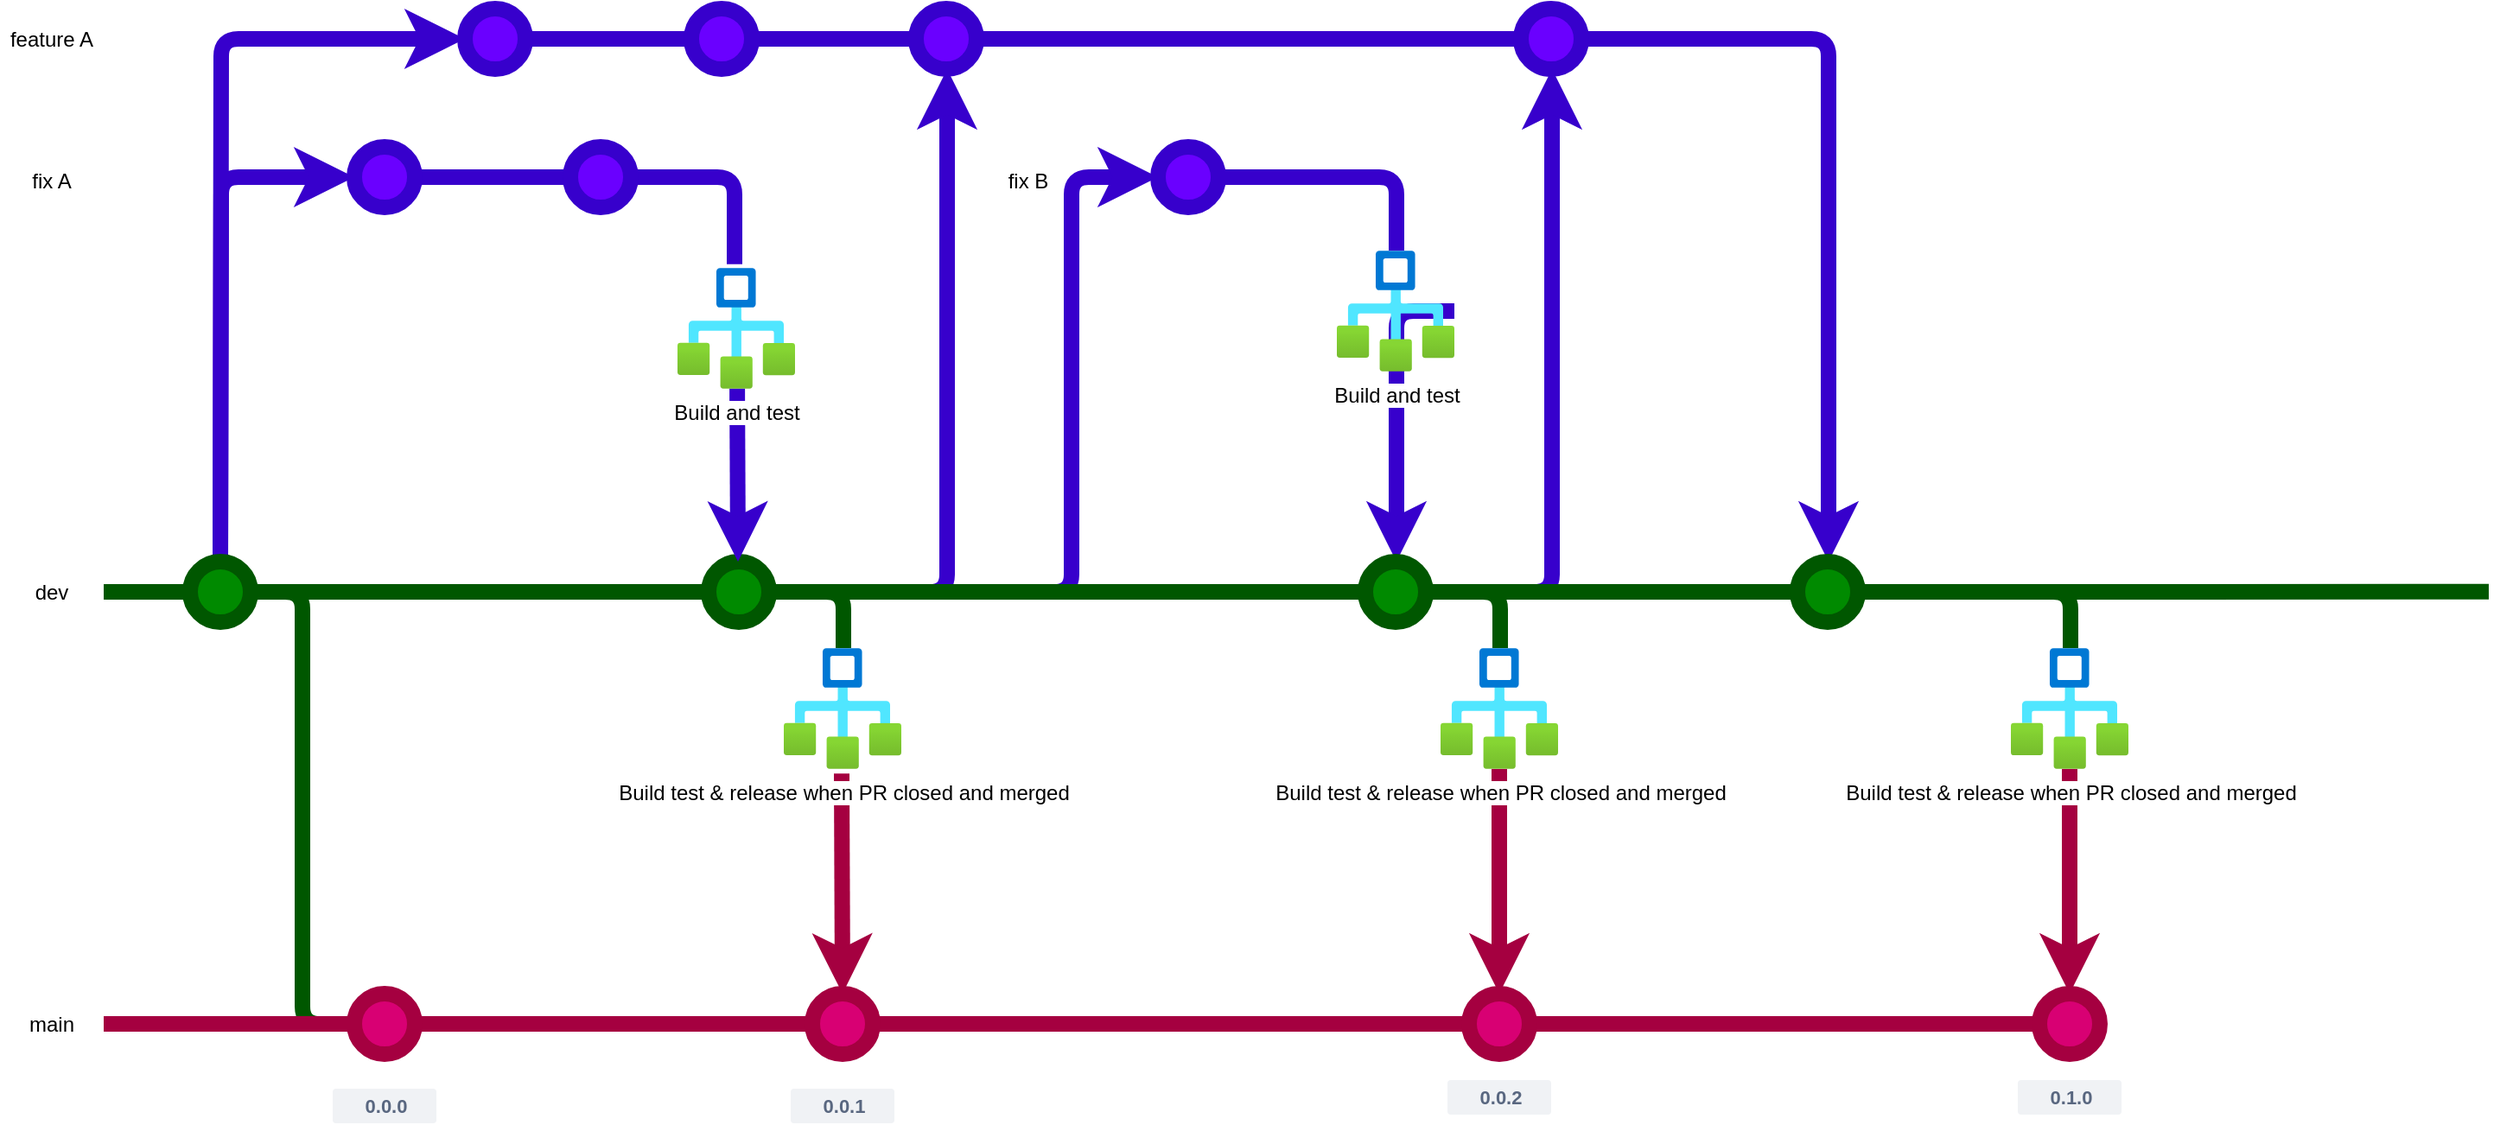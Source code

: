 <mxfile>
    <diagram id="rz2o2xeyBaLNGLrqgSCY" name="Page-1">
        <mxGraphModel dx="1770" dy="1147" grid="1" gridSize="10" guides="1" tooltips="1" connect="1" arrows="1" fold="1" page="1" pageScale="1" pageWidth="827" pageHeight="1169" math="0" shadow="0">
            <root>
                <mxCell id="0"/>
                <mxCell id="1" parent="0"/>
                <mxCell id="42" style="edgeStyle=elbowEdgeStyle;html=1;exitX=1;exitY=0.5;exitDx=0;exitDy=0;entryX=0;entryY=0.5;entryDx=0;entryDy=0;strokeWidth=9;endArrow=none;endFill=0;fillColor=#d80073;strokeColor=#A50040;" edge="1" parent="1" source="5" target="41">
                    <mxGeometry relative="1" as="geometry"/>
                </mxCell>
                <mxCell id="5" value="" style="ellipse;whiteSpace=wrap;html=1;aspect=fixed;fillColor=#d80073;fontColor=#ffffff;strokeColor=#A50040;strokeWidth=9;" vertex="1" parent="1">
                    <mxGeometry x="315" y="650" width="35" height="35" as="geometry"/>
                </mxCell>
                <mxCell id="6" value="main" style="text;html=1;strokeColor=none;fillColor=none;align=center;verticalAlign=middle;whiteSpace=wrap;rounded=0;strokeWidth=9;" vertex="1" parent="1">
                    <mxGeometry x="110" y="652.5" width="60" height="30" as="geometry"/>
                </mxCell>
                <mxCell id="12" value="0.0.0" style="dashed=0;html=1;fillColor=#F0F2F5;strokeColor=none;align=center;rounded=1;arcSize=10;fontColor=#596780;fontStyle=1;fontSize=11;shadow=0;strokeWidth=9;" vertex="1" parent="1">
                    <mxGeometry x="302.5" y="705" width="60" height="20" as="geometry"/>
                </mxCell>
                <mxCell id="17" value="feature A" style="text;html=1;strokeColor=none;fillColor=none;align=center;verticalAlign=middle;whiteSpace=wrap;rounded=0;strokeWidth=9;" vertex="1" parent="1">
                    <mxGeometry x="110" y="82.5" width="60" height="30" as="geometry"/>
                </mxCell>
                <mxCell id="20" value="fix A" style="text;html=1;strokeColor=none;fillColor=none;align=center;verticalAlign=middle;whiteSpace=wrap;rounded=0;strokeWidth=9;" vertex="1" parent="1">
                    <mxGeometry x="110" y="165" width="60" height="30" as="geometry"/>
                </mxCell>
                <mxCell id="27" style="edgeStyle=elbowEdgeStyle;html=1;exitX=0.5;exitY=0;exitDx=0;exitDy=0;entryX=0;entryY=0.5;entryDx=0;entryDy=0;strokeWidth=9;endArrow=classic;endFill=1;fillColor=#6a00ff;strokeColor=#3700CC;" edge="1" parent="1" source="22" target="19">
                    <mxGeometry relative="1" as="geometry">
                        <mxPoint x="245.1" y="156.86" as="targetPoint"/>
                        <Array as="points">
                            <mxPoint x="238" y="180"/>
                        </Array>
                    </mxGeometry>
                </mxCell>
                <mxCell id="28" style="edgeStyle=elbowEdgeStyle;html=1;exitX=0.5;exitY=0;exitDx=0;exitDy=0;entryX=0;entryY=0.5;entryDx=0;entryDy=0;strokeWidth=9;endArrow=classic;endFill=1;fillColor=#6a00ff;strokeColor=#3700CC;" edge="1" parent="1" source="22" target="16">
                    <mxGeometry relative="1" as="geometry">
                        <Array as="points">
                            <mxPoint x="238" y="160"/>
                        </Array>
                    </mxGeometry>
                </mxCell>
                <mxCell id="36" style="edgeStyle=elbowEdgeStyle;html=1;exitX=1;exitY=0.5;exitDx=0;exitDy=0;entryX=0;entryY=0.5;entryDx=0;entryDy=0;strokeWidth=9;endArrow=none;endFill=0;fillColor=#008a00;strokeColor=#005700;" edge="1" parent="1" source="22" target="35">
                    <mxGeometry relative="1" as="geometry"/>
                </mxCell>
                <mxCell id="22" value="" style="ellipse;whiteSpace=wrap;html=1;aspect=fixed;fillColor=#008a00;fontColor=#ffffff;strokeColor=#005700;strokeWidth=9;" vertex="1" parent="1">
                    <mxGeometry x="220" y="400" width="35" height="35" as="geometry"/>
                </mxCell>
                <mxCell id="23" value="dev" style="text;html=1;strokeColor=none;fillColor=none;align=center;verticalAlign=middle;whiteSpace=wrap;rounded=0;strokeWidth=9;" vertex="1" parent="1">
                    <mxGeometry x="110" y="402.5" width="60" height="30" as="geometry"/>
                </mxCell>
                <mxCell id="24" value="" style="endArrow=none;html=1;edgeStyle=elbowEdgeStyle;entryX=0;entryY=0.5;entryDx=0;entryDy=0;endFill=0;strokeWidth=9;fillColor=#008a00;strokeColor=#005700;" edge="1" parent="1" source="22" target="5">
                    <mxGeometry width="50" height="50" relative="1" as="geometry">
                        <mxPoint x="370" y="530" as="sourcePoint"/>
                        <mxPoint x="420" y="480" as="targetPoint"/>
                    </mxGeometry>
                </mxCell>
                <mxCell id="25" value="" style="endArrow=none;html=1;edgeStyle=elbowEdgeStyle;entryX=0;entryY=0.5;entryDx=0;entryDy=0;endFill=0;strokeWidth=9;exitX=1;exitY=0.5;exitDx=0;exitDy=0;fillColor=#d80073;strokeColor=#A50040;" edge="1" parent="1" source="6" target="5">
                    <mxGeometry width="50" height="50" relative="1" as="geometry">
                        <mxPoint x="265" y="547.5" as="sourcePoint"/>
                        <mxPoint x="325.0" y="677.5" as="targetPoint"/>
                    </mxGeometry>
                </mxCell>
                <mxCell id="26" value="" style="endArrow=none;html=1;edgeStyle=elbowEdgeStyle;endFill=0;strokeWidth=9;exitX=1;exitY=0.5;exitDx=0;exitDy=0;entryX=0;entryY=0.5;entryDx=0;entryDy=0;fillColor=#008a00;strokeColor=#005700;" edge="1" parent="1" source="23" target="22">
                    <mxGeometry width="50" height="50" relative="1" as="geometry">
                        <mxPoint x="135" y="480" as="sourcePoint"/>
                        <mxPoint x="200" y="418" as="targetPoint"/>
                    </mxGeometry>
                </mxCell>
                <mxCell id="31" style="edgeStyle=elbowEdgeStyle;html=1;exitX=1;exitY=0.5;exitDx=0;exitDy=0;entryX=0;entryY=0.5;entryDx=0;entryDy=0;strokeWidth=9;endArrow=none;endFill=0;fillColor=#6a00ff;strokeColor=#3700CC;" edge="1" parent="1" source="19" target="29">
                    <mxGeometry relative="1" as="geometry"/>
                </mxCell>
                <mxCell id="19" value="" style="ellipse;whiteSpace=wrap;html=1;aspect=fixed;fillColor=#6a00ff;fontColor=#ffffff;strokeColor=#3700CC;strokeWidth=9;" vertex="1" parent="1">
                    <mxGeometry x="315" y="160" width="35" height="35" as="geometry"/>
                </mxCell>
                <mxCell id="34" style="edgeStyle=elbowEdgeStyle;html=1;exitX=1;exitY=0.5;exitDx=0;exitDy=0;entryX=0;entryY=0.5;entryDx=0;entryDy=0;strokeWidth=9;endArrow=none;endFill=0;fillColor=#6a00ff;strokeColor=#3700CC;" edge="1" parent="1" source="16" target="33">
                    <mxGeometry relative="1" as="geometry"/>
                </mxCell>
                <mxCell id="16" value="" style="ellipse;whiteSpace=wrap;html=1;aspect=fixed;fillColor=#6a00ff;fontColor=#ffffff;strokeColor=#3700CC;strokeWidth=9;" vertex="1" parent="1">
                    <mxGeometry x="379" y="80" width="35" height="35" as="geometry"/>
                </mxCell>
                <mxCell id="39" style="edgeStyle=elbowEdgeStyle;html=1;exitX=1;exitY=0.5;exitDx=0;exitDy=0;entryX=0.492;entryY=-0.031;entryDx=0;entryDy=0;entryPerimeter=0;strokeWidth=9;endArrow=none;endFill=0;fillColor=#6a00ff;strokeColor=#3700CC;" edge="1" parent="1" source="29" target="38">
                    <mxGeometry relative="1" as="geometry">
                        <Array as="points">
                            <mxPoint x="535" y="190"/>
                            <mxPoint x="520" y="180"/>
                        </Array>
                    </mxGeometry>
                </mxCell>
                <mxCell id="29" value="" style="ellipse;whiteSpace=wrap;html=1;aspect=fixed;fillColor=#6a00ff;fontColor=#ffffff;strokeColor=#3700CC;strokeWidth=9;" vertex="1" parent="1">
                    <mxGeometry x="440" y="160" width="35" height="35" as="geometry"/>
                </mxCell>
                <mxCell id="48" style="edgeStyle=elbowEdgeStyle;html=1;exitX=1;exitY=0.5;exitDx=0;exitDy=0;entryX=0;entryY=0.5;entryDx=0;entryDy=0;strokeWidth=9;endArrow=none;endFill=0;fillColor=#6a00ff;strokeColor=#3700CC;" edge="1" parent="1" source="33" target="47">
                    <mxGeometry relative="1" as="geometry"/>
                </mxCell>
                <mxCell id="33" value="" style="ellipse;whiteSpace=wrap;html=1;aspect=fixed;fillColor=#6a00ff;fontColor=#ffffff;strokeColor=#3700CC;strokeWidth=9;" vertex="1" parent="1">
                    <mxGeometry x="510" y="80" width="35" height="35" as="geometry"/>
                </mxCell>
                <mxCell id="49" style="edgeStyle=elbowEdgeStyle;html=1;exitX=1;exitY=0.5;exitDx=0;exitDy=0;entryX=0.5;entryY=1;entryDx=0;entryDy=0;strokeWidth=9;endArrow=classic;endFill=1;fillColor=#6a00ff;strokeColor=#3700CC;" edge="1" parent="1" source="35" target="47">
                    <mxGeometry relative="1" as="geometry">
                        <Array as="points">
                            <mxPoint x="658" y="260"/>
                        </Array>
                    </mxGeometry>
                </mxCell>
                <mxCell id="54" style="edgeStyle=elbowEdgeStyle;html=1;exitX=1;exitY=0.5;exitDx=0;exitDy=0;entryX=0;entryY=0.5;entryDx=0;entryDy=0;strokeWidth=9;endArrow=classic;endFill=1;fillColor=#6a00ff;strokeColor=#3700CC;" edge="1" parent="1" source="35" target="53">
                    <mxGeometry relative="1" as="geometry">
                        <Array as="points">
                            <mxPoint x="730" y="280"/>
                            <mxPoint x="750" y="210"/>
                            <mxPoint x="810" y="240"/>
                            <mxPoint x="770" y="270"/>
                            <mxPoint x="810" y="280"/>
                        </Array>
                    </mxGeometry>
                </mxCell>
                <mxCell id="58" style="edgeStyle=elbowEdgeStyle;html=1;exitX=1;exitY=0.5;exitDx=0;exitDy=0;entryX=0;entryY=0.5;entryDx=0;entryDy=0;strokeWidth=9;endArrow=none;endFill=0;fillColor=#008a00;strokeColor=#005700;" edge="1" parent="1" source="35" target="57">
                    <mxGeometry relative="1" as="geometry"/>
                </mxCell>
                <mxCell id="35" value="" style="ellipse;whiteSpace=wrap;html=1;aspect=fixed;fillColor=#008a00;fontColor=#ffffff;strokeColor=#005700;strokeWidth=9;" vertex="1" parent="1">
                    <mxGeometry x="520" y="400" width="35" height="35" as="geometry"/>
                </mxCell>
                <mxCell id="40" value="" style="edgeStyle=elbowEdgeStyle;html=1;strokeWidth=9;endArrow=classic;endFill=1;exitX=0.508;exitY=0.998;exitDx=0;exitDy=0;exitPerimeter=0;entryX=0.5;entryY=0;entryDx=0;entryDy=0;fillColor=#6a00ff;strokeColor=#3700CC;" edge="1" parent="1" source="38" target="35">
                    <mxGeometry relative="1" as="geometry"/>
                </mxCell>
                <mxCell id="38" value="Build and test" style="aspect=fixed;html=1;points=[];align=center;image;fontSize=12;image=img/lib/azure2/general/Workflow.svg;strokeWidth=9;" vertex="1" parent="1">
                    <mxGeometry x="502" y="230" width="68" height="70" as="geometry"/>
                </mxCell>
                <mxCell id="46" style="edgeStyle=elbowEdgeStyle;html=1;exitX=0.5;exitY=0;exitDx=0;exitDy=0;entryX=0.478;entryY=1.038;entryDx=0;entryDy=0;entryPerimeter=0;strokeWidth=9;endArrow=none;endFill=0;fillColor=#d80073;strokeColor=#A50040;startArrow=classic;startFill=1;" edge="1" parent="1" source="41" target="44">
                    <mxGeometry relative="1" as="geometry"/>
                </mxCell>
                <mxCell id="67" style="edgeStyle=elbowEdgeStyle;html=1;exitX=1;exitY=0.5;exitDx=0;exitDy=0;entryX=0;entryY=0.5;entryDx=0;entryDy=0;strokeWidth=9;endArrow=none;endFill=0;fillColor=#d80073;strokeColor=#A50040;" edge="1" parent="1" source="41" target="62">
                    <mxGeometry relative="1" as="geometry"/>
                </mxCell>
                <mxCell id="41" value="" style="ellipse;whiteSpace=wrap;html=1;aspect=fixed;fillColor=#d80073;fontColor=#ffffff;strokeColor=#A50040;strokeWidth=9;" vertex="1" parent="1">
                    <mxGeometry x="580" y="650" width="35" height="35" as="geometry"/>
                </mxCell>
                <mxCell id="45" value="" style="edgeStyle=elbowEdgeStyle;html=1;exitX=1;exitY=0.5;exitDx=0;exitDy=0;entryX=0.5;entryY=0;entryDx=0;entryDy=0;strokeWidth=9;endArrow=none;endFill=0;fillColor=#008a00;strokeColor=#005700;" edge="1" parent="1" source="35" target="44">
                    <mxGeometry relative="1" as="geometry">
                        <mxPoint x="555.0" y="417.5" as="sourcePoint"/>
                        <mxPoint x="597.5" y="580" as="targetPoint"/>
                        <Array as="points">
                            <mxPoint x="598" y="430"/>
                        </Array>
                    </mxGeometry>
                </mxCell>
                <mxCell id="44" value="Build test &amp;amp; release when PR closed and merged" style="aspect=fixed;html=1;points=[];align=center;image;fontSize=12;image=img/lib/azure2/general/Workflow.svg;strokeWidth=9;" vertex="1" parent="1">
                    <mxGeometry x="563.5" y="450" width="68" height="70" as="geometry"/>
                </mxCell>
                <mxCell id="55" style="edgeStyle=elbowEdgeStyle;html=1;exitX=1;exitY=0.5;exitDx=0;exitDy=0;entryX=0;entryY=0.5;entryDx=0;entryDy=0;strokeWidth=9;endArrow=none;endFill=0;fillColor=#6a00ff;strokeColor=#3700CC;" edge="1" parent="1" source="47" target="51">
                    <mxGeometry relative="1" as="geometry"/>
                </mxCell>
                <mxCell id="47" value="" style="ellipse;whiteSpace=wrap;html=1;aspect=fixed;fillColor=#6a00ff;fontColor=#ffffff;strokeColor=#3700CC;strokeWidth=9;" vertex="1" parent="1">
                    <mxGeometry x="640" y="80" width="35" height="35" as="geometry"/>
                </mxCell>
                <mxCell id="50" value="0.0.1" style="dashed=0;html=1;fillColor=#F0F2F5;strokeColor=none;align=center;rounded=1;arcSize=10;fontColor=#596780;fontStyle=1;fontSize=11;shadow=0;strokeWidth=9;" vertex="1" parent="1">
                    <mxGeometry x="567.5" y="705" width="60" height="20" as="geometry"/>
                </mxCell>
                <mxCell id="70" style="edgeStyle=elbowEdgeStyle;html=1;exitX=1;exitY=0.5;exitDx=0;exitDy=0;entryX=0.5;entryY=0;entryDx=0;entryDy=0;strokeWidth=9;endArrow=classic;endFill=1;fillColor=#6a00ff;strokeColor=#3700CC;" edge="1" parent="1" source="51" target="69">
                    <mxGeometry relative="1" as="geometry">
                        <Array as="points">
                            <mxPoint x="1168" y="340"/>
                        </Array>
                    </mxGeometry>
                </mxCell>
                <mxCell id="51" value="" style="ellipse;whiteSpace=wrap;html=1;aspect=fixed;fillColor=#6a00ff;fontColor=#ffffff;strokeColor=#3700CC;strokeWidth=9;" vertex="1" parent="1">
                    <mxGeometry x="990" y="80" width="35" height="35" as="geometry"/>
                </mxCell>
                <mxCell id="59" style="edgeStyle=elbowEdgeStyle;html=1;exitX=1;exitY=0.5;exitDx=0;exitDy=0;entryX=0.5;entryY=0;entryDx=0;entryDy=0;strokeWidth=9;endArrow=classic;endFill=1;fillColor=#6a00ff;strokeColor=#3700CC;startArrow=none;" edge="1" parent="1" source="60" target="57">
                    <mxGeometry relative="1" as="geometry">
                        <Array as="points">
                            <mxPoint x="918" y="290"/>
                        </Array>
                    </mxGeometry>
                </mxCell>
                <mxCell id="53" value="" style="ellipse;whiteSpace=wrap;html=1;aspect=fixed;fillColor=#6a00ff;fontColor=#ffffff;strokeColor=#3700CC;strokeWidth=9;" vertex="1" parent="1">
                    <mxGeometry x="780" y="160" width="35" height="35" as="geometry"/>
                </mxCell>
                <mxCell id="56" value="fix B" style="text;html=1;strokeColor=none;fillColor=none;align=center;verticalAlign=middle;whiteSpace=wrap;rounded=0;strokeWidth=9;" vertex="1" parent="1">
                    <mxGeometry x="675" y="165" width="60" height="30" as="geometry"/>
                </mxCell>
                <mxCell id="71" style="edgeStyle=elbowEdgeStyle;html=1;exitX=1;exitY=0.5;exitDx=0;exitDy=0;entryX=0.5;entryY=1;entryDx=0;entryDy=0;strokeWidth=9;endArrow=classic;endFill=1;fillColor=#6a00ff;strokeColor=#3700CC;" edge="1" parent="1" source="57" target="51">
                    <mxGeometry relative="1" as="geometry">
                        <Array as="points">
                            <mxPoint x="1008" y="270"/>
                        </Array>
                    </mxGeometry>
                </mxCell>
                <mxCell id="72" style="edgeStyle=elbowEdgeStyle;html=1;exitX=1;exitY=0.5;exitDx=0;exitDy=0;entryX=0;entryY=0.5;entryDx=0;entryDy=0;strokeWidth=9;endArrow=none;endFill=0;fillColor=#008a00;strokeColor=#005700;" edge="1" parent="1" source="57" target="69">
                    <mxGeometry relative="1" as="geometry"/>
                </mxCell>
                <mxCell id="57" value="" style="ellipse;whiteSpace=wrap;html=1;aspect=fixed;fillColor=#008a00;fontColor=#ffffff;strokeColor=#005700;strokeWidth=9;" vertex="1" parent="1">
                    <mxGeometry x="900" y="400" width="35" height="35" as="geometry"/>
                </mxCell>
                <mxCell id="61" value="" style="edgeStyle=elbowEdgeStyle;html=1;exitX=1;exitY=0.5;exitDx=0;exitDy=0;entryX=0.5;entryY=0;entryDx=0;entryDy=0;strokeWidth=9;endArrow=none;endFill=0;fillColor=#6a00ff;strokeColor=#3700CC;" edge="1" parent="1" source="53" target="60">
                    <mxGeometry relative="1" as="geometry">
                        <mxPoint x="815" y="157.5" as="sourcePoint"/>
                        <mxPoint x="917.5" y="400" as="targetPoint"/>
                        <Array as="points">
                            <mxPoint x="918" y="190"/>
                        </Array>
                    </mxGeometry>
                </mxCell>
                <mxCell id="60" value="Build and test" style="aspect=fixed;html=1;points=[];align=center;image;fontSize=12;image=img/lib/azure2/general/Workflow.svg;strokeWidth=9;" vertex="1" parent="1">
                    <mxGeometry x="883.5" y="220" width="68" height="70" as="geometry"/>
                </mxCell>
                <mxCell id="66" style="edgeStyle=elbowEdgeStyle;html=1;exitX=0.5;exitY=0;exitDx=0;exitDy=0;strokeWidth=9;endArrow=none;endFill=0;fillColor=#d80073;strokeColor=#A50040;startArrow=classic;startFill=1;" edge="1" parent="1" source="62" target="64">
                    <mxGeometry relative="1" as="geometry"/>
                </mxCell>
                <mxCell id="79" style="edgeStyle=elbowEdgeStyle;html=1;exitX=1;exitY=0.5;exitDx=0;exitDy=0;entryX=0;entryY=0.5;entryDx=0;entryDy=0;strokeWidth=9;startArrow=none;startFill=0;endArrow=none;endFill=0;fillColor=#d80073;strokeColor=#A50040;" edge="1" parent="1" source="62" target="73">
                    <mxGeometry relative="1" as="geometry"/>
                </mxCell>
                <mxCell id="62" value="" style="ellipse;whiteSpace=wrap;html=1;aspect=fixed;fillColor=#d80073;fontColor=#ffffff;strokeColor=#A50040;strokeWidth=9;" vertex="1" parent="1">
                    <mxGeometry x="960" y="650" width="35" height="35" as="geometry"/>
                </mxCell>
                <mxCell id="65" value="" style="edgeStyle=elbowEdgeStyle;html=1;exitX=1;exitY=0.5;exitDx=0;exitDy=0;entryX=0.5;entryY=0;entryDx=0;entryDy=0;strokeWidth=9;endArrow=none;endFill=0;fillColor=#008a00;strokeColor=#005700;" edge="1" parent="1" source="57" target="64">
                    <mxGeometry relative="1" as="geometry">
                        <mxPoint x="935" y="417.5" as="sourcePoint"/>
                        <mxPoint x="977.5" y="580" as="targetPoint"/>
                        <Array as="points">
                            <mxPoint x="978" y="430"/>
                        </Array>
                    </mxGeometry>
                </mxCell>
                <mxCell id="64" value="Build test &amp;amp; release when PR closed and merged" style="aspect=fixed;html=1;points=[];align=center;image;fontSize=12;image=img/lib/azure2/general/Workflow.svg;strokeWidth=9;" vertex="1" parent="1">
                    <mxGeometry x="943.5" y="450" width="68" height="70" as="geometry"/>
                </mxCell>
                <mxCell id="68" value="0.0.2" style="dashed=0;html=1;fillColor=#F0F2F5;strokeColor=none;align=center;rounded=1;arcSize=10;fontColor=#596780;fontStyle=1;fontSize=11;shadow=0;strokeWidth=9;" vertex="1" parent="1">
                    <mxGeometry x="947.5" y="700" width="60" height="20" as="geometry"/>
                </mxCell>
                <mxCell id="78" style="edgeStyle=elbowEdgeStyle;html=1;exitX=1;exitY=0.5;exitDx=0;exitDy=0;strokeWidth=9;startArrow=none;startFill=0;endArrow=none;endFill=0;fillColor=#008a00;strokeColor=#005700;" edge="1" parent="1" source="69">
                    <mxGeometry relative="1" as="geometry">
                        <mxPoint x="1550" y="417.333" as="targetPoint"/>
                    </mxGeometry>
                </mxCell>
                <mxCell id="69" value="" style="ellipse;whiteSpace=wrap;html=1;aspect=fixed;fillColor=#008a00;fontColor=#ffffff;strokeColor=#005700;strokeWidth=9;" vertex="1" parent="1">
                    <mxGeometry x="1150" y="400" width="35" height="35" as="geometry"/>
                </mxCell>
                <mxCell id="77" style="edgeStyle=elbowEdgeStyle;html=1;exitX=0.5;exitY=0;exitDx=0;exitDy=0;strokeWidth=9;startArrow=classic;startFill=1;endArrow=none;endFill=0;fillColor=#d80073;strokeColor=#A50040;" edge="1" parent="1" source="73" target="75">
                    <mxGeometry relative="1" as="geometry"/>
                </mxCell>
                <mxCell id="73" value="" style="ellipse;whiteSpace=wrap;html=1;aspect=fixed;fillColor=#d80073;fontColor=#ffffff;strokeColor=#A50040;strokeWidth=9;" vertex="1" parent="1">
                    <mxGeometry x="1290" y="650" width="35" height="35" as="geometry"/>
                </mxCell>
                <mxCell id="76" value="" style="edgeStyle=elbowEdgeStyle;html=1;exitX=1;exitY=0.5;exitDx=0;exitDy=0;entryX=0.5;entryY=0;entryDx=0;entryDy=0;strokeWidth=9;startArrow=none;startFill=0;endArrow=none;endFill=1;fillColor=#008a00;strokeColor=#005700;" edge="1" parent="1" source="69" target="75">
                    <mxGeometry relative="1" as="geometry">
                        <mxPoint x="1185" y="417.5" as="sourcePoint"/>
                        <mxPoint x="1240.5" y="650" as="targetPoint"/>
                        <Array as="points">
                            <mxPoint x="1308" y="430"/>
                        </Array>
                    </mxGeometry>
                </mxCell>
                <mxCell id="75" value="Build test &amp;amp; release when PR closed and merged" style="aspect=fixed;html=1;points=[];align=center;image;fontSize=12;image=img/lib/azure2/general/Workflow.svg;strokeWidth=9;" vertex="1" parent="1">
                    <mxGeometry x="1273.5" y="450" width="68" height="70" as="geometry"/>
                </mxCell>
                <mxCell id="80" value="0.1.0" style="dashed=0;html=1;fillColor=#F0F2F5;strokeColor=none;align=center;rounded=1;arcSize=10;fontColor=#596780;fontStyle=1;fontSize=11;shadow=0;strokeWidth=9;" vertex="1" parent="1">
                    <mxGeometry x="1277.5" y="700" width="60" height="20" as="geometry"/>
                </mxCell>
            </root>
        </mxGraphModel>
    </diagram>
</mxfile>